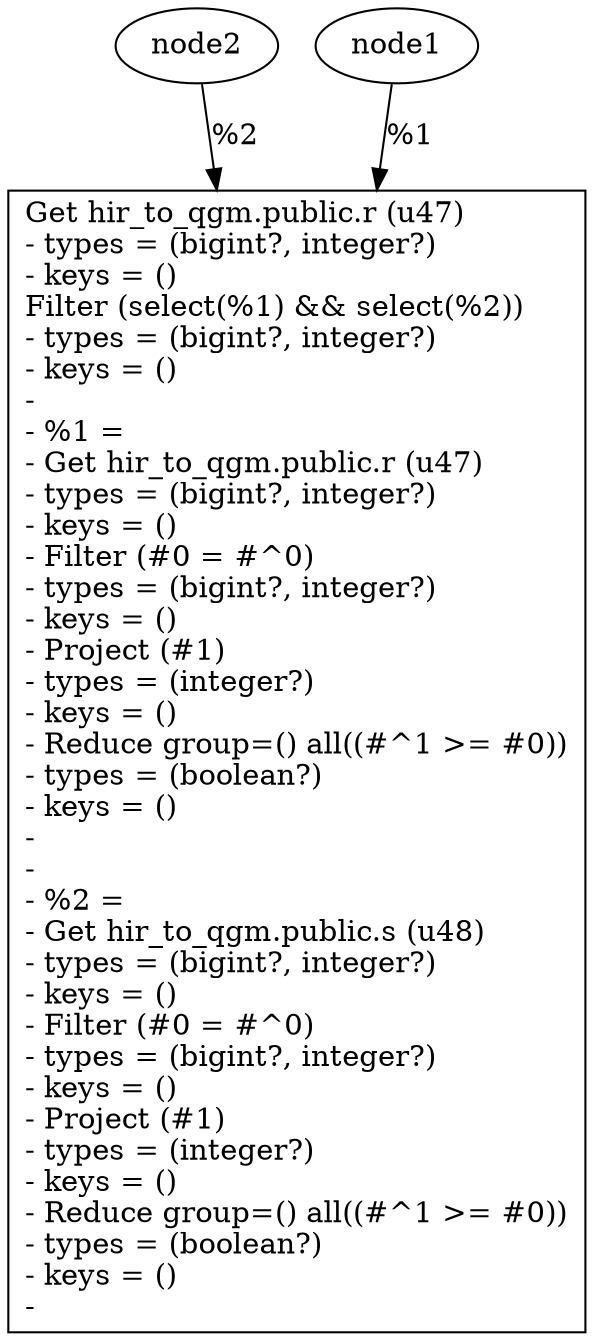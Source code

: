 digraph G {
    node0 [shape = record, label="Get hir_to_qgm.public.r (u47)\l- types = (bigint?, integer?)\l- keys = ()\lFilter (select(%1) && select(%2))\l- types = (bigint?, integer?)\l- keys = ()\l-\l- %1 =\l- Get hir_to_qgm.public.r (u47)\l- types = (bigint?, integer?)\l- keys = ()\l- Filter (#0 = #^0)\l- types = (bigint?, integer?)\l- keys = ()\l- Project (#1)\l- types = (integer?)\l- keys = ()\l- Reduce group=() all((#^1 \>= #0))\l- types = (boolean?)\l- keys = ()\l-\l-\l- %2 =\l- Get hir_to_qgm.public.s (u48)\l- types = (bigint?, integer?)\l- keys = ()\l- Filter (#0 = #^0)\l- types = (bigint?, integer?)\l- keys = ()\l- Project (#1)\l- types = (integer?)\l- keys = ()\l- Reduce group=() all((#^1 \>= #0))\l- types = (boolean?)\l- keys = ()\l-\l"]
    node2 -> node0 [label = "%2\l"]
    node1 -> node0 [label = "%1\l"]
}
